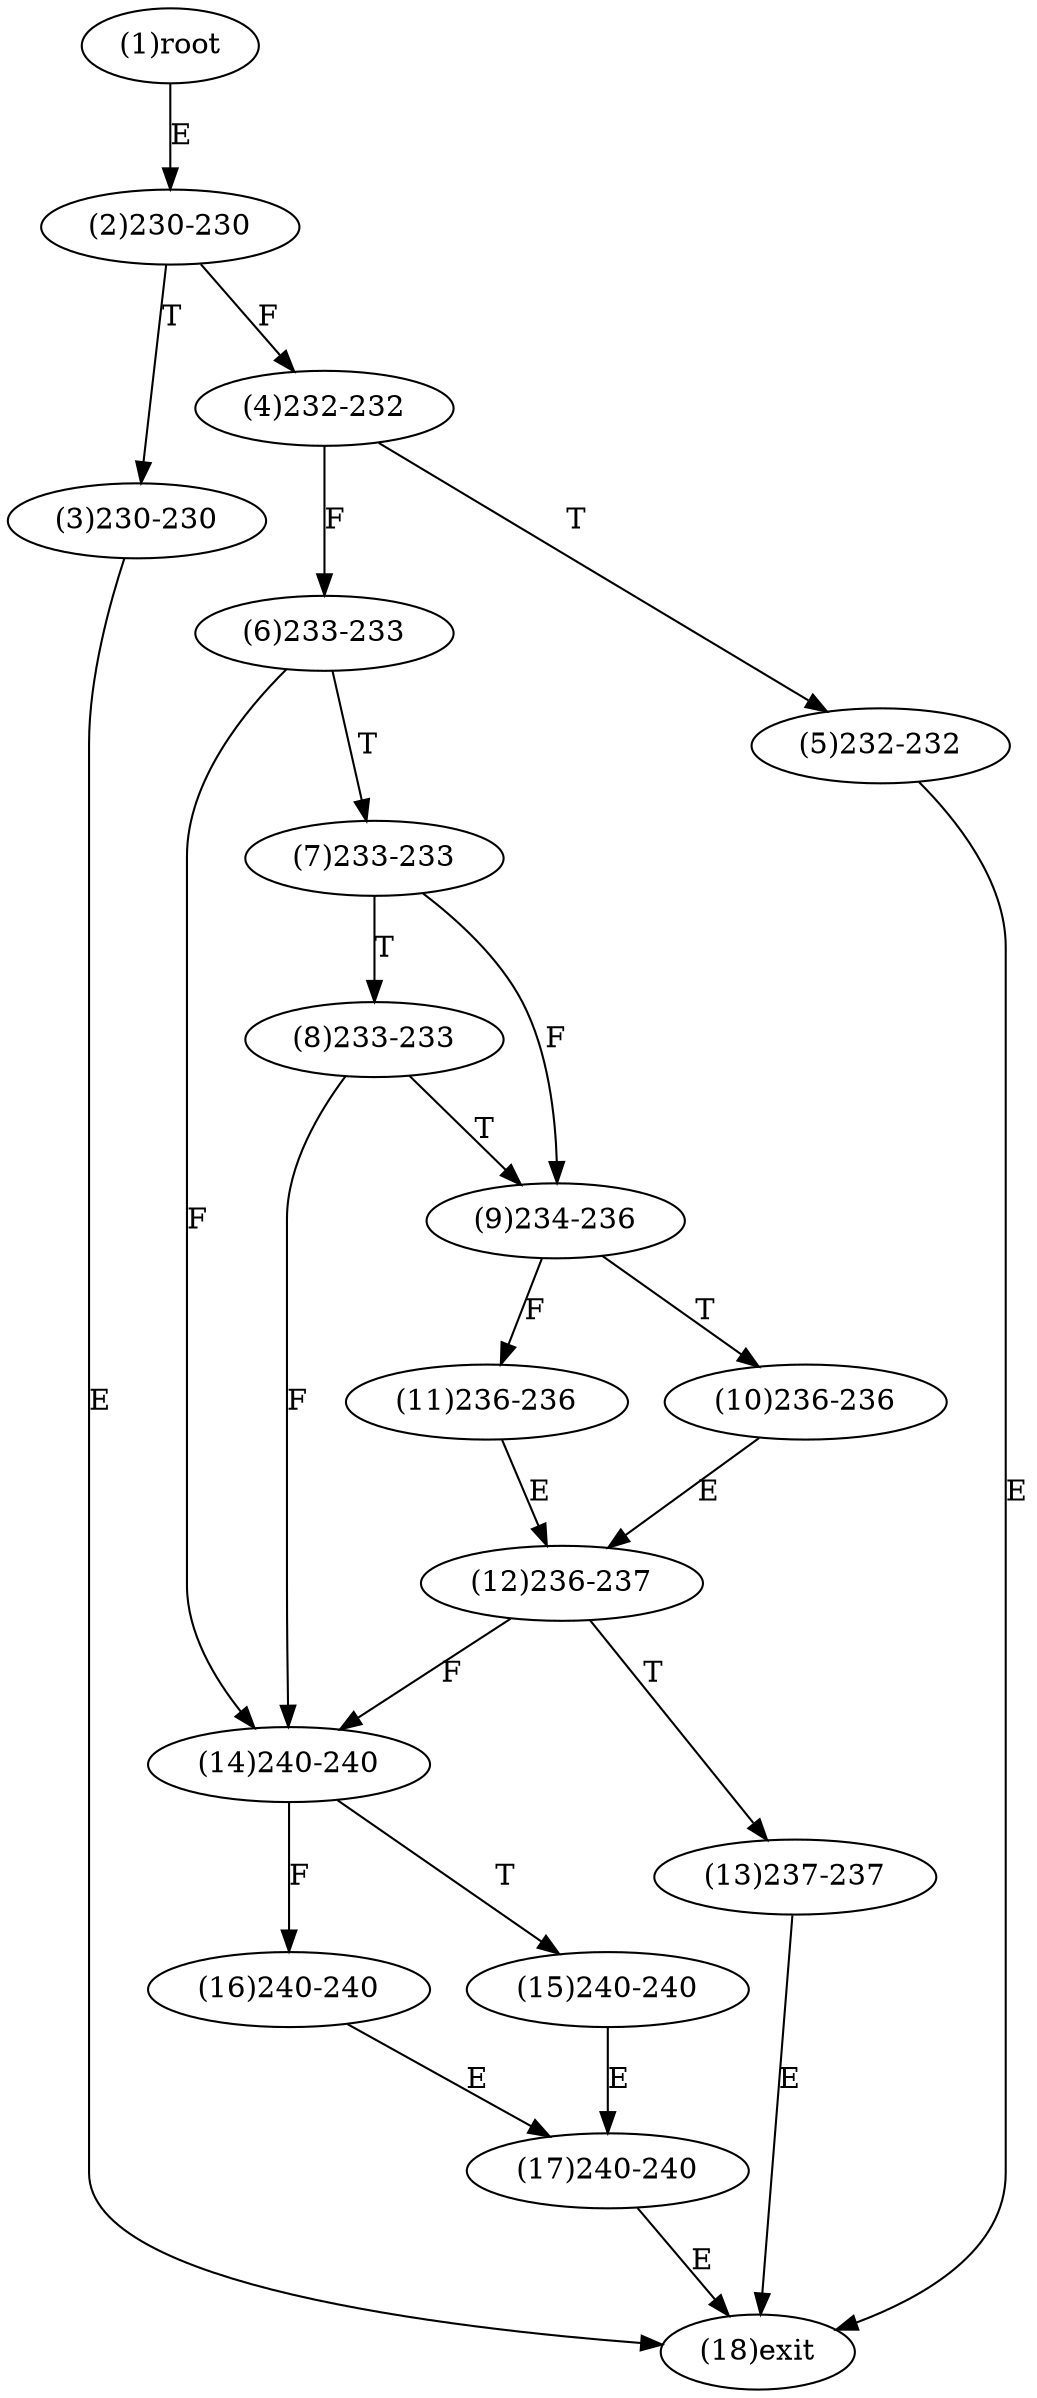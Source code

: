 digraph "" { 
1[ label="(1)root"];
2[ label="(2)230-230"];
3[ label="(3)230-230"];
4[ label="(4)232-232"];
5[ label="(5)232-232"];
6[ label="(6)233-233"];
7[ label="(7)233-233"];
8[ label="(8)233-233"];
9[ label="(9)234-236"];
10[ label="(10)236-236"];
11[ label="(11)236-236"];
12[ label="(12)236-237"];
13[ label="(13)237-237"];
14[ label="(14)240-240"];
15[ label="(15)240-240"];
17[ label="(17)240-240"];
16[ label="(16)240-240"];
18[ label="(18)exit"];
1->2[ label="E"];
2->4[ label="F"];
2->3[ label="T"];
3->18[ label="E"];
4->6[ label="F"];
4->5[ label="T"];
5->18[ label="E"];
6->14[ label="F"];
6->7[ label="T"];
7->9[ label="F"];
7->8[ label="T"];
8->14[ label="F"];
8->9[ label="T"];
9->11[ label="F"];
9->10[ label="T"];
10->12[ label="E"];
11->12[ label="E"];
12->14[ label="F"];
12->13[ label="T"];
13->18[ label="E"];
14->16[ label="F"];
14->15[ label="T"];
15->17[ label="E"];
16->17[ label="E"];
17->18[ label="E"];
}